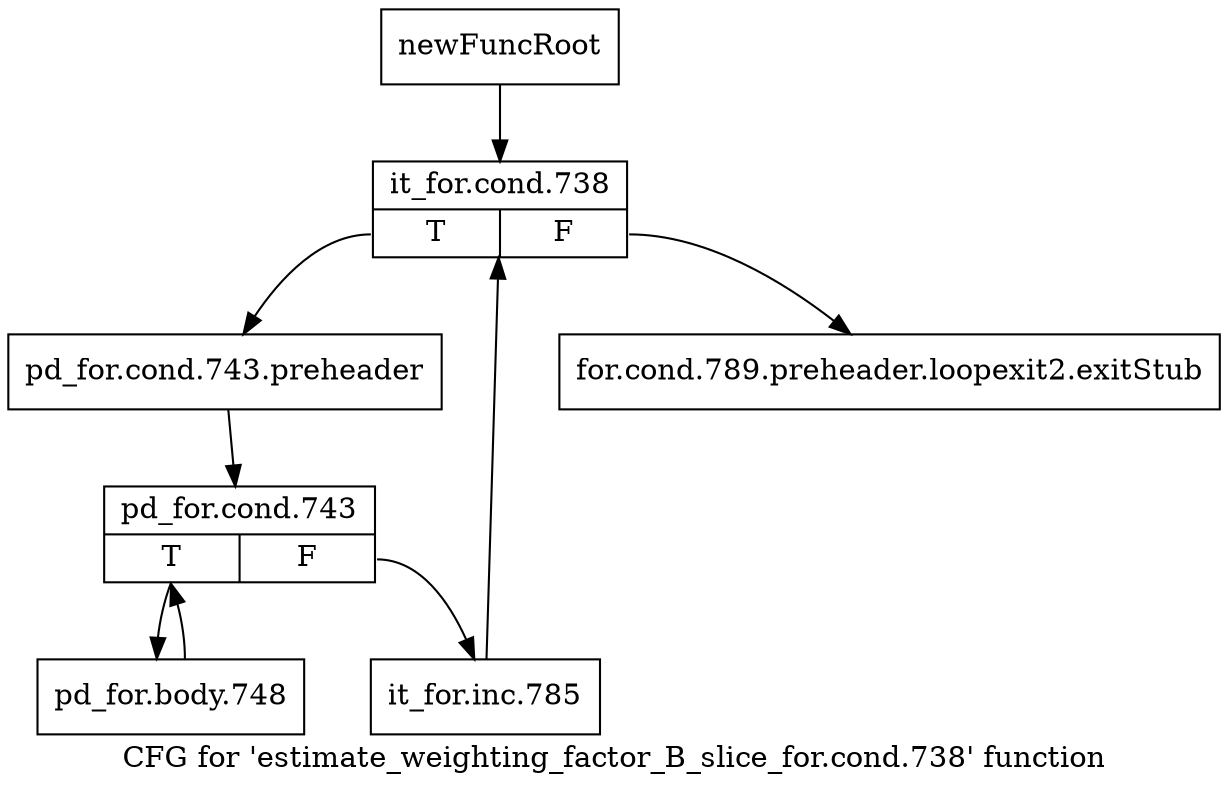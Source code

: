 digraph "CFG for 'estimate_weighting_factor_B_slice_for.cond.738' function" {
	label="CFG for 'estimate_weighting_factor_B_slice_for.cond.738' function";

	Node0x2fd8cd0 [shape=record,label="{newFuncRoot}"];
	Node0x2fd8cd0 -> Node0x2fd8d70;
	Node0x2fd8d20 [shape=record,label="{for.cond.789.preheader.loopexit2.exitStub}"];
	Node0x2fd8d70 [shape=record,label="{it_for.cond.738|{<s0>T|<s1>F}}"];
	Node0x2fd8d70:s0 -> Node0x2fd8dc0;
	Node0x2fd8d70:s1 -> Node0x2fd8d20;
	Node0x2fd8dc0 [shape=record,label="{pd_for.cond.743.preheader}"];
	Node0x2fd8dc0 -> Node0x2fd8e10;
	Node0x2fd8e10 [shape=record,label="{pd_for.cond.743|{<s0>T|<s1>F}}"];
	Node0x2fd8e10:s0 -> Node0x2fd8eb0;
	Node0x2fd8e10:s1 -> Node0x2fd8e60;
	Node0x2fd8e60 [shape=record,label="{it_for.inc.785}"];
	Node0x2fd8e60 -> Node0x2fd8d70;
	Node0x2fd8eb0 [shape=record,label="{pd_for.body.748}"];
	Node0x2fd8eb0 -> Node0x2fd8e10;
}
